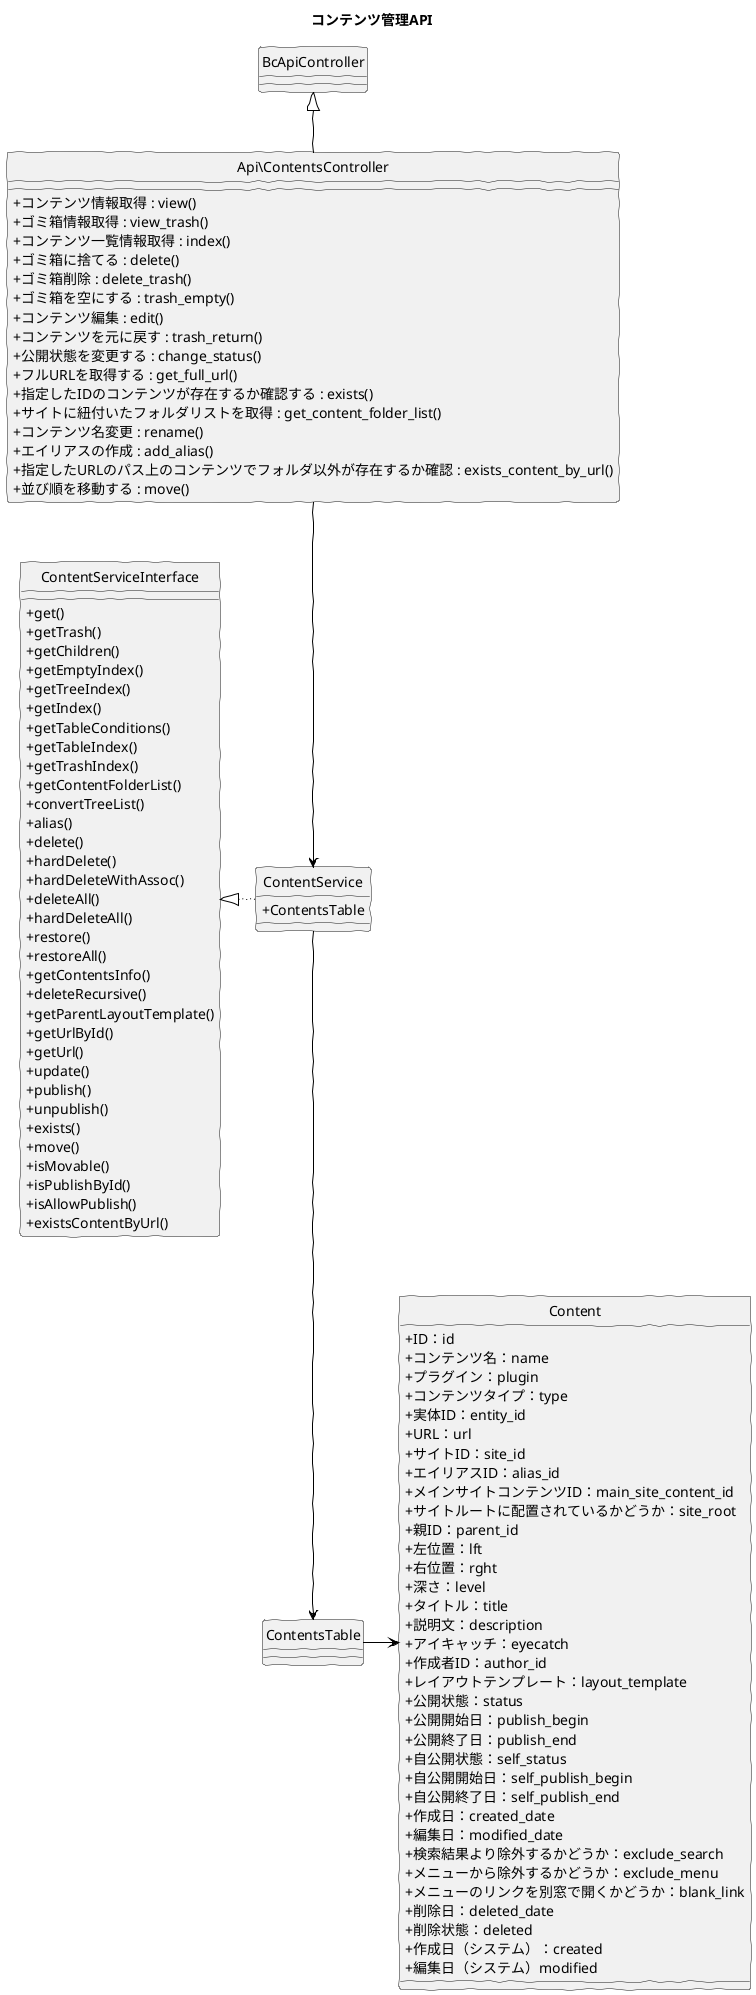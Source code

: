 @startuml
skinparam handwritten true
hide circle
skinparam classAttributeIconSize 0

title コンテンツ管理API

class Api\ContentsController {
  + コンテンツ情報取得 : view()
  + ゴミ箱情報取得 : view_trash()
  + コンテンツ一覧情報取得 : index()
  + ゴミ箱に捨てる : delete()
  + ゴミ箱削除 : delete_trash()
  + ゴミ箱を空にする : trash_empty()
  + コンテンツ編集 : edit()
  + コンテンツを元に戻す : trash_return()
  + 公開状態を変更する : change_status()
  + フルURLを取得する : get_full_url()
  + 指定したIDのコンテンツが存在するか確認する : exists()
  + サイトに紐付いたフォルダリストを取得 : get_content_folder_list()
  + コンテンツ名変更 : rename()
  + エイリアスの作成 : add_alias()
  + 指定したURLのパス上のコンテンツでフォルダ以外が存在するか確認 : exists_content_by_url()
  + 並び順を移動する : move()
}

class ContentService {
  + ContentsTable
}

class ContentServiceInterface {
  + get()
  + getTrash()
  + getChildren()
  + getEmptyIndex()
  + getTreeIndex()
  + getIndex()
  + getTableConditions()
  + getTableIndex()
  + getTrashIndex()
  + getContentFolderList()
  + convertTreeList()
  + alias()
  + delete()
  + hardDelete()
  + hardDeleteWithAssoc()
  + deleteAll()
  + hardDeleteAll()
  + restore()
  + restoreAll()
  + getContentsInfo()
  + deleteRecursive()
  + getParentLayoutTemplate()
  + getUrlById()
  + getUrl()
  + update()
  + publish()
  + unpublish()
  + exists()
  + move()
  + isMovable()
  + isPublishById()
  + isAllowPublish()
  + existsContentByUrl()
}

class ContentsTable {
}

class Content {
  + ID：id
  + コンテンツ名：name
  + プラグイン：plugin
  + コンテンツタイプ：type
  + 実体ID：entity_id
  + URL：url
  + サイトID：site_id
  + エイリアスID：alias_id
  + メインサイトコンテンツID：main_site_content_id
	+ サイトルートに配置されているかどうか：site_root
  + 親ID：parent_id
  + 左位置：lft
  + 右位置：rght
  + 深さ：level
  + タイトル：title
  + 説明文：description
  + アイキャッチ：eyecatch
  + 作成者ID：author_id
  + レイアウトテンプレート：layout_template
  + 公開状態：status
  + 公開開始日：publish_begin
  + 公開終了日：publish_end
  + 自公開状態：self_status
  + 自公開開始日：self_publish_begin
  + 自公開終了日：self_publish_end
  + 作成日：created_date
  + 編集日：modified_date
  + 検索結果より除外するかどうか：exclude_search
  + メニューから除外するかどうか：exclude_menu
  + メニューのリンクを別窓で開くかどうか：blank_link
  + 削除日：deleted_date
  + 削除状態：deleted
  + 作成日（システム）：created
  + 編集日（システム）modified
}

Api\ContentsController -down[#Black]-> ContentService
Api\ContentsController -up[#Black]-|> BcApiController
ContentService -left[dotted,#Black]-|> ContentServiceInterface
ContentService -down[#Black]-> ContentsTable
ContentsTable -right[#Black]-> Content

@enduml